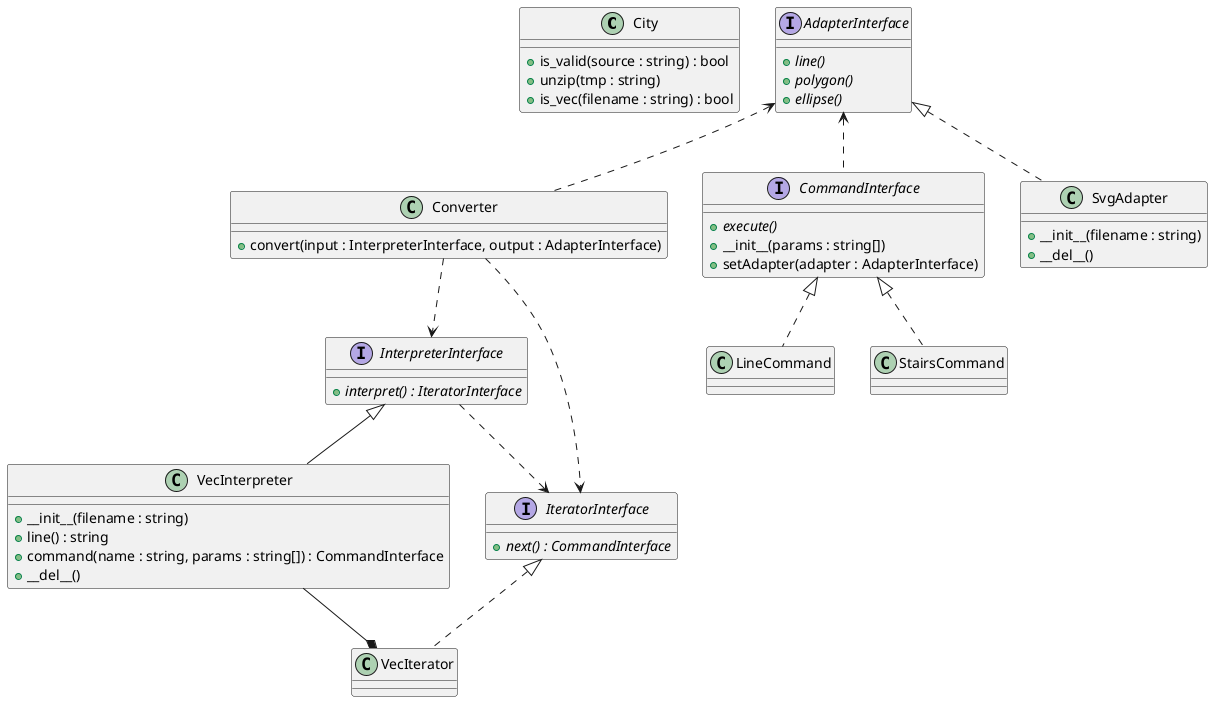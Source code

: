 @startuml

class City {
    + is_valid(source : string) : bool
    + unzip(tmp : string)
    + is_vec(filename : string) : bool
}

interface AdapterInterface {
    + {abstract} line()
    + {abstract} polygon()
    + {abstract} ellipse()
}

class Converter {
    + convert(input : InterpreterInterface, output : AdapterInterface)
}
AdapterInterface <.. Converter

interface InterpreterInterface {
    + {abstract} interpret() : IteratorInterface
}
Converter ..>InterpreterInterface

class VecInterpreter {
    + __init__(filename : string)
    + line() : string
    + command(name : string, params : string[]) : CommandInterface
    + __del__()
}
InterpreterInterface <|-- VecInterpreter
VecInterpreter --* VecIterator

interface IteratorInterface {
    + {abstract} next() : CommandInterface
}
Converter ..> IteratorInterface
InterpreterInterface ..> IteratorInterface

IteratorInterface <|.. VecIterator

interface CommandInterface {
    + {abstract} execute()
    + __init__(params : string[])
    + setAdapter(adapter : AdapterInterface)
}
AdapterInterface <.. CommandInterface
CommandInterface <|.. LineCommand
CommandInterface <|.. StairsCommand

class SvgAdapter {
    + __init__(filename : string)
    + __del__()
}
AdapterInterface <|.. SvgAdapter

@enduml